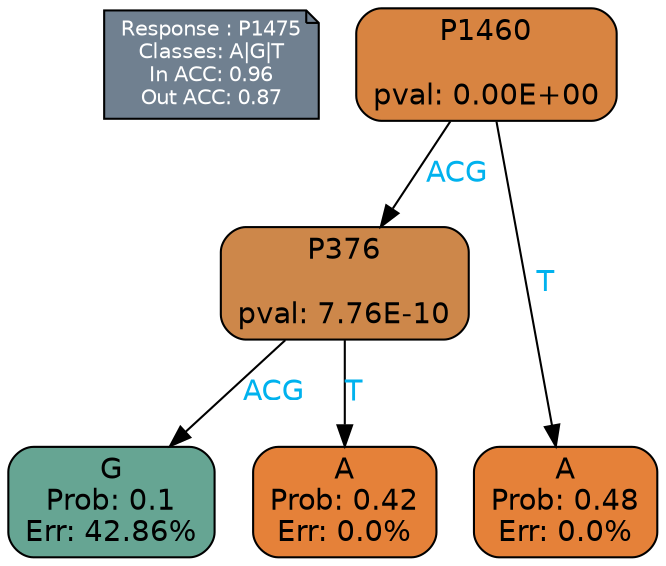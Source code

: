 digraph Tree {
node [shape=box, style="filled, rounded", color="black", fontname=helvetica] ;
graph [ranksep=equally, splines=polylines, bgcolor=transparent, dpi=600] ;
edge [fontname=helvetica] ;
LEGEND [label="Response : P1475
Classes: A|G|T
In ACC: 0.96
Out ACC: 0.87
",shape=note,align=left,style=filled,fillcolor="slategray",fontcolor="white",fontsize=10];1 [label="P1460

pval: 0.00E+00", fillcolor="#d88441"] ;
2 [label="P376

pval: 7.76E-10", fillcolor="#cd874a"] ;
3 [label="G
Prob: 0.1
Err: 42.86%", fillcolor="#66a593"] ;
4 [label="A
Prob: 0.42
Err: 0.0%", fillcolor="#e58139"] ;
5 [label="A
Prob: 0.48
Err: 0.0%", fillcolor="#e58139"] ;
1 -> 2 [label="ACG",fontcolor=deepskyblue2] ;
1 -> 5 [label="T",fontcolor=deepskyblue2] ;
2 -> 3 [label="ACG",fontcolor=deepskyblue2] ;
2 -> 4 [label="T",fontcolor=deepskyblue2] ;
{rank = same; 3;4;5;}{rank = same; LEGEND;1;}}